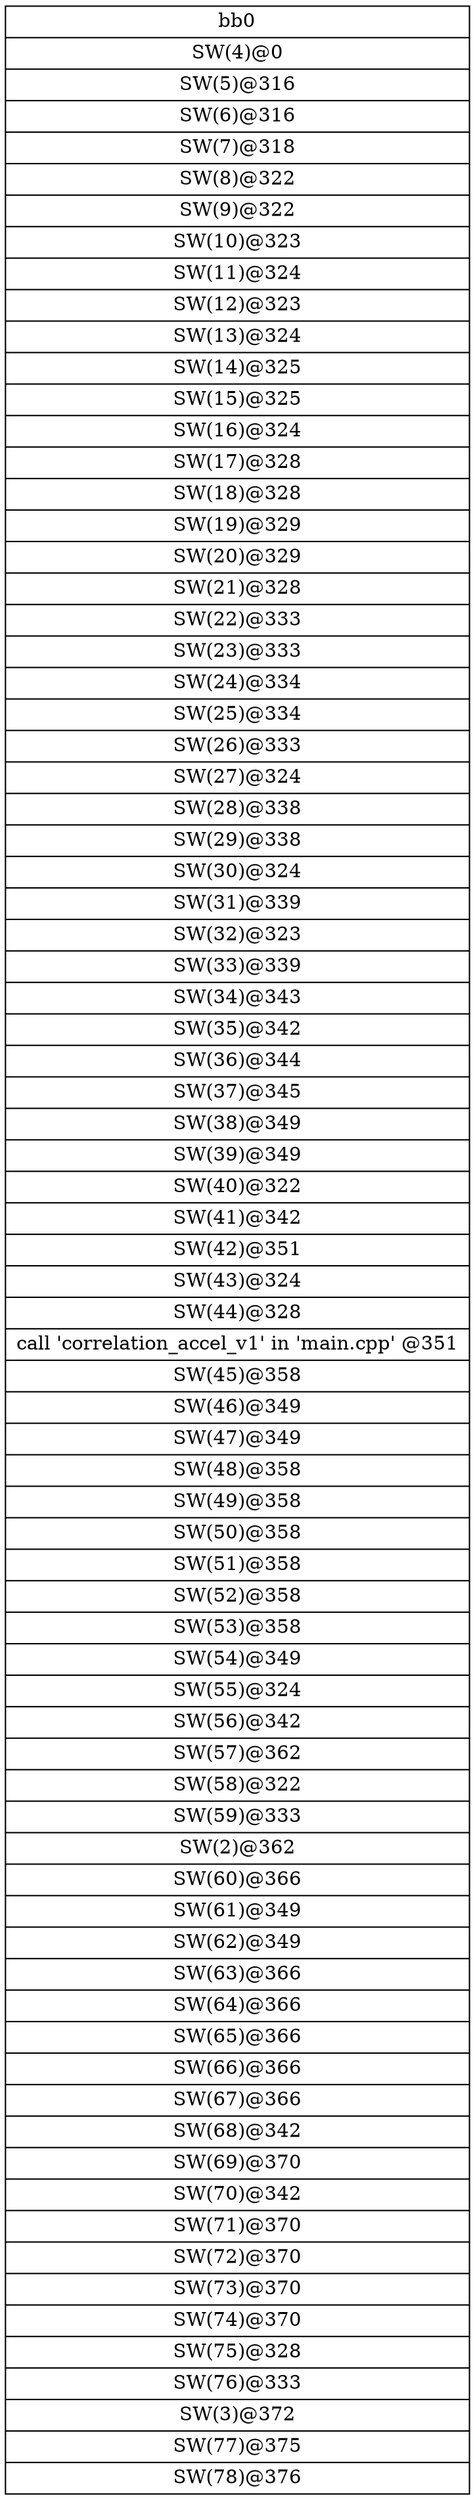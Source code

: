 digraph CDFG {
node [shape=record];
bb0 [shape=record, label = "{bb0|<x0x2e4ef50>SW(4)@0\n|<x0x2e4f090>SW(5)@316\n|<x0x2e4f360>SW(6)@316\n|<x0x2e4f5a0>SW(7)@318\n|<x0x2e4f7b0>SW(8)@322\n|<x0x2e4f9e0>SW(9)@322\n|<x0x2e4fc10>SW(10)@323\n|<x0x2e4b920>SW(11)@324\n|<x0x2e4bb20>SW(12)@323\n|<x0x2e4bd50>SW(13)@324\n|<x0x2e4bf80>SW(14)@325\n|<x0x2e4c1d0>SW(15)@325\n|<x0x2e4c3e0>SW(16)@324\n|<x0x2e4c620>SW(17)@328\n|<x0x2e4c850>SW(18)@328\n|<x0x2e4ca80>SW(19)@329\n|<x0x2e4ccd0>SW(20)@329\n|<x0x2e4cee0>SW(21)@328\n|<x0x2e4d120>SW(22)@333\n|<x0x2e4d350>SW(23)@333\n|<x0x2e4d580>SW(24)@334\n|<x0x2e4d7d0>SW(25)@334\n|<x0x2e51260>SW(26)@333\n|<x0x2e514a0>SW(27)@324\n|<x0x2e516d0>SW(28)@338\n|<x0x2e518e0>SW(29)@338\n|<x0x2e51b00>SW(30)@324\n|<x0x2e51d30>SW(31)@339\n|<x0x2e51f40>SW(32)@323\n|<x0x2e52170>SW(33)@339\n|<x0x2e523a0>SW(34)@343\n|<x0x2e525f0>SW(35)@342\n|<x0x2e52840>SW(36)@344\n|<x0x2e52ab0>SW(37)@345\n|<x0x2e52d00>SW(38)@349\n|<x0x2e52f20>SW(39)@349\n|<x0x2e53300>SW(40)@322\n|<x0x2e534c0>SW(41)@342\n|<x0x2e53710>SW(42)@351\n|<x0x2e53930>SW(43)@324\n|<x0x2e53b60>SW(44)@328\n|<x0x2e481f0>call 'correlation_accel_v1' in 'main.cpp' @351\n|<x0x2e53db0>SW(45)@358\n|<x0x2e53fd0>SW(46)@349\n|<x0x2e54210>SW(47)@349\n|<x0x2e54440>SW(48)@358\n|<x0x2e54650>SW(49)@358\n|<x0x2e54860>SW(50)@358\n|<x0x2e54a70>SW(51)@358\n|<x0x2e54c80>SW(52)@358\n|<x0x2e54ee0>SW(53)@358\n|<x0x2e55100>SW(54)@349\n|<x0x2e55400>SW(55)@324\n|<x0x2e55570>SW(56)@342\n|<x0x2e557c0>SW(57)@362\n|<x0x2e559e0>SW(58)@322\n|<x0x2e55c10>SW(59)@333\n|<x0x2e4b800>SW(2)@362\n|<x0x2e55e60>SW(60)@366\n|<x0x2e56080>SW(61)@349\n|<x0x2e562c0>SW(62)@349\n|<x0x2e564f0>SW(63)@366\n|<x0x2e56700>SW(64)@366\n|<x0x2e56910>SW(65)@366\n|<x0x2e56b20>SW(66)@366\n|<x0x2e56d30>SW(67)@366\n|<x0x2e56f90>SW(68)@342\n|<x0x2e571e0>SW(69)@370\n|<x0x2e57400>SW(70)@342\n|<x0x2e57640>SW(71)@370\n|<x0x2e57850>SW(72)@370\n|<x0x2e57a60>SW(73)@370\n|<x0x2e57c70>SW(74)@370\n|<x0x2e57eb0>SW(75)@328\n|<x0x2e580e0>SW(76)@333\n|<x0x2e4b6f0>SW(3)@372\n|<x0x2e58330>SW(77)@375\n|<x0x2e58540>SW(78)@376\n}"];
}
